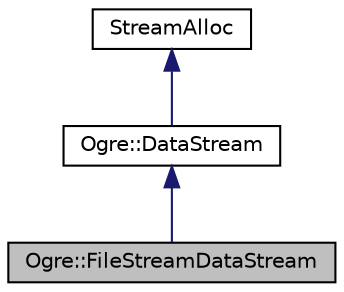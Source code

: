 digraph "Ogre::FileStreamDataStream"
{
  bgcolor="transparent";
  edge [fontname="Helvetica",fontsize="10",labelfontname="Helvetica",labelfontsize="10"];
  node [fontname="Helvetica",fontsize="10",shape=record];
  Node0 [label="Ogre::FileStreamDataStream",height=0.2,width=0.4,color="black", fillcolor="grey75", style="filled", fontcolor="black"];
  Node1 -> Node0 [dir="back",color="midnightblue",fontsize="10",style="solid",fontname="Helvetica"];
  Node1 [label="Ogre::DataStream",height=0.2,width=0.4,color="black",URL="$class_ogre_1_1_data_stream.html",tooltip="General purpose class used for encapsulating the reading and writing of data. "];
  Node2 -> Node1 [dir="back",color="midnightblue",fontsize="10",style="solid",fontname="Helvetica"];
  Node2 [label="StreamAlloc",height=0.2,width=0.4,color="black",URL="$class_ogre_1_1_allocated_object.html"];
}
